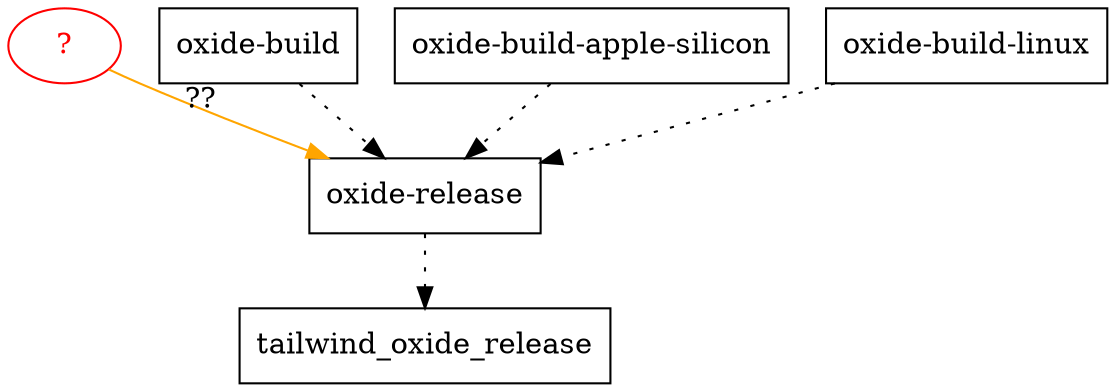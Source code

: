 digraph {
	"?" [shape=rect]
	"oxide-build" [shape=rect]
	"oxide-build-apple-silicon" [shape=rect]
	"oxide-build-linux" [shape=rect]
	"oxide-release" [shape=rect]
	tailwind_oxide_release [shape=rect]
	"?" [color=red fontcolor=red shape=ellipse]
	"?" -> "oxide-release" [color=orange decorate=false xlabel="??"]
	"oxide-build" -> "oxide-release" [style=dotted xlabel=""]
	"oxide-build-apple-silicon" -> "oxide-release" [style=dotted xlabel=""]
	"oxide-build-linux" -> "oxide-release" [style=dotted xlabel=""]
	"oxide-release" -> tailwind_oxide_release [style=dotted xlabel=""]
}
